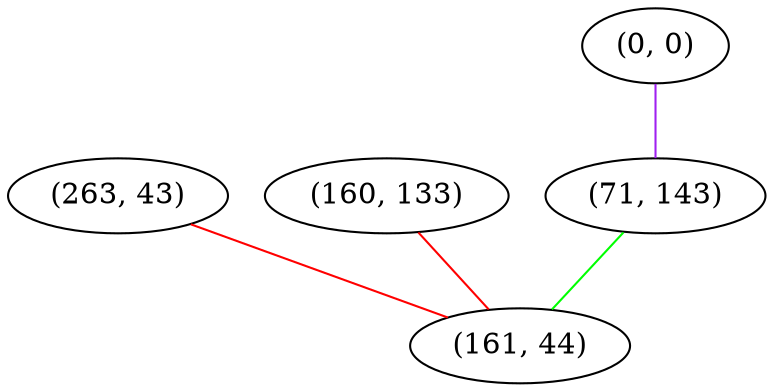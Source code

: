 graph "" {
"(263, 43)";
"(0, 0)";
"(160, 133)";
"(71, 143)";
"(161, 44)";
"(263, 43)" -- "(161, 44)"  [color=red, key=0, weight=1];
"(0, 0)" -- "(71, 143)"  [color=purple, key=0, weight=4];
"(160, 133)" -- "(161, 44)"  [color=red, key=0, weight=1];
"(71, 143)" -- "(161, 44)"  [color=green, key=0, weight=2];
}
